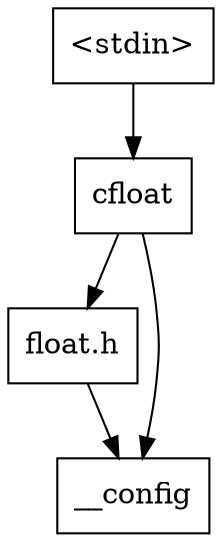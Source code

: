 digraph "dependencies" {
  header_0 [ shape="box", label="\<stdin\>" ];
  header_1 [ shape="box", label="cfloat" ];
  header_11 [ shape="box", label="float.h" ];
  header_2 [ shape="box", label="__config" ];
  header_11 -> header_2;
  header_0 -> header_1;
  header_1 -> header_2;
  header_1 -> header_11;
}